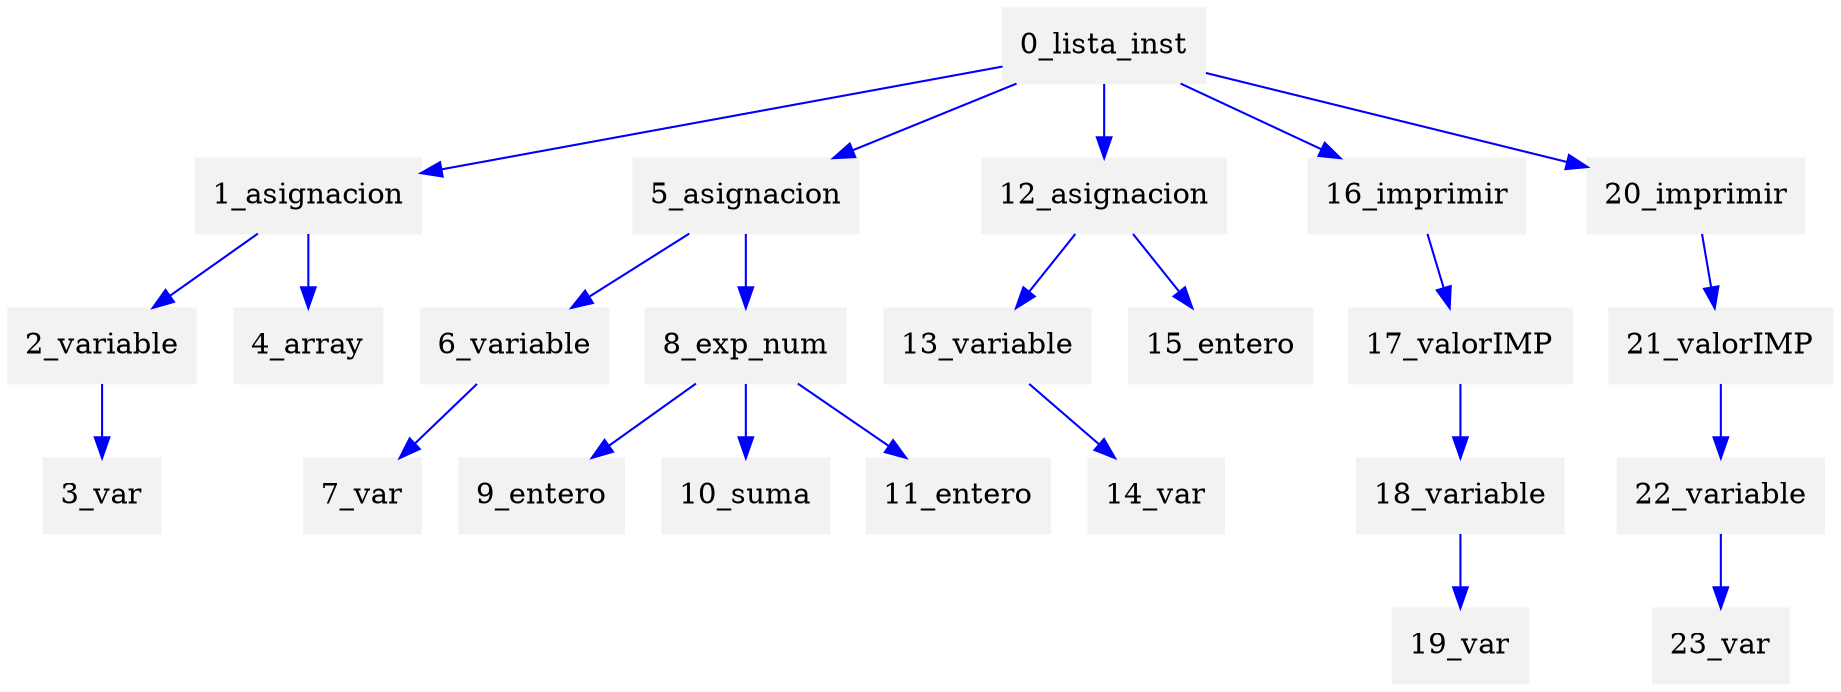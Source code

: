 digraph G {node[shape=box, style=filled, color=Gray95]; edge[color=blue];rankdir=UD 

"0_lista_inst"->"1_asignacion"
"1_asignacion"->"2_variable"
"2_variable"->"3_var"


"1_asignacion"->"4_array"


"0_lista_inst"->"5_asignacion"
"5_asignacion"->"6_variable"
"6_variable"->"7_var"


"5_asignacion"->"8_exp_num"
"8_exp_num"->"9_entero"

"8_exp_num"->"10_suma"

"8_exp_num"->"11_entero"



"0_lista_inst"->"12_asignacion"
"12_asignacion"->"13_variable"
"13_variable"->"14_var"


"12_asignacion"->"15_entero"


"0_lista_inst"->"16_imprimir"
"16_imprimir"->"17_valorIMP"
"17_valorIMP"->"18_variable"
"18_variable"->"19_var"




"0_lista_inst"->"20_imprimir"
"20_imprimir"->"21_valorIMP"
"21_valorIMP"->"22_variable"
"22_variable"->"23_var"





}